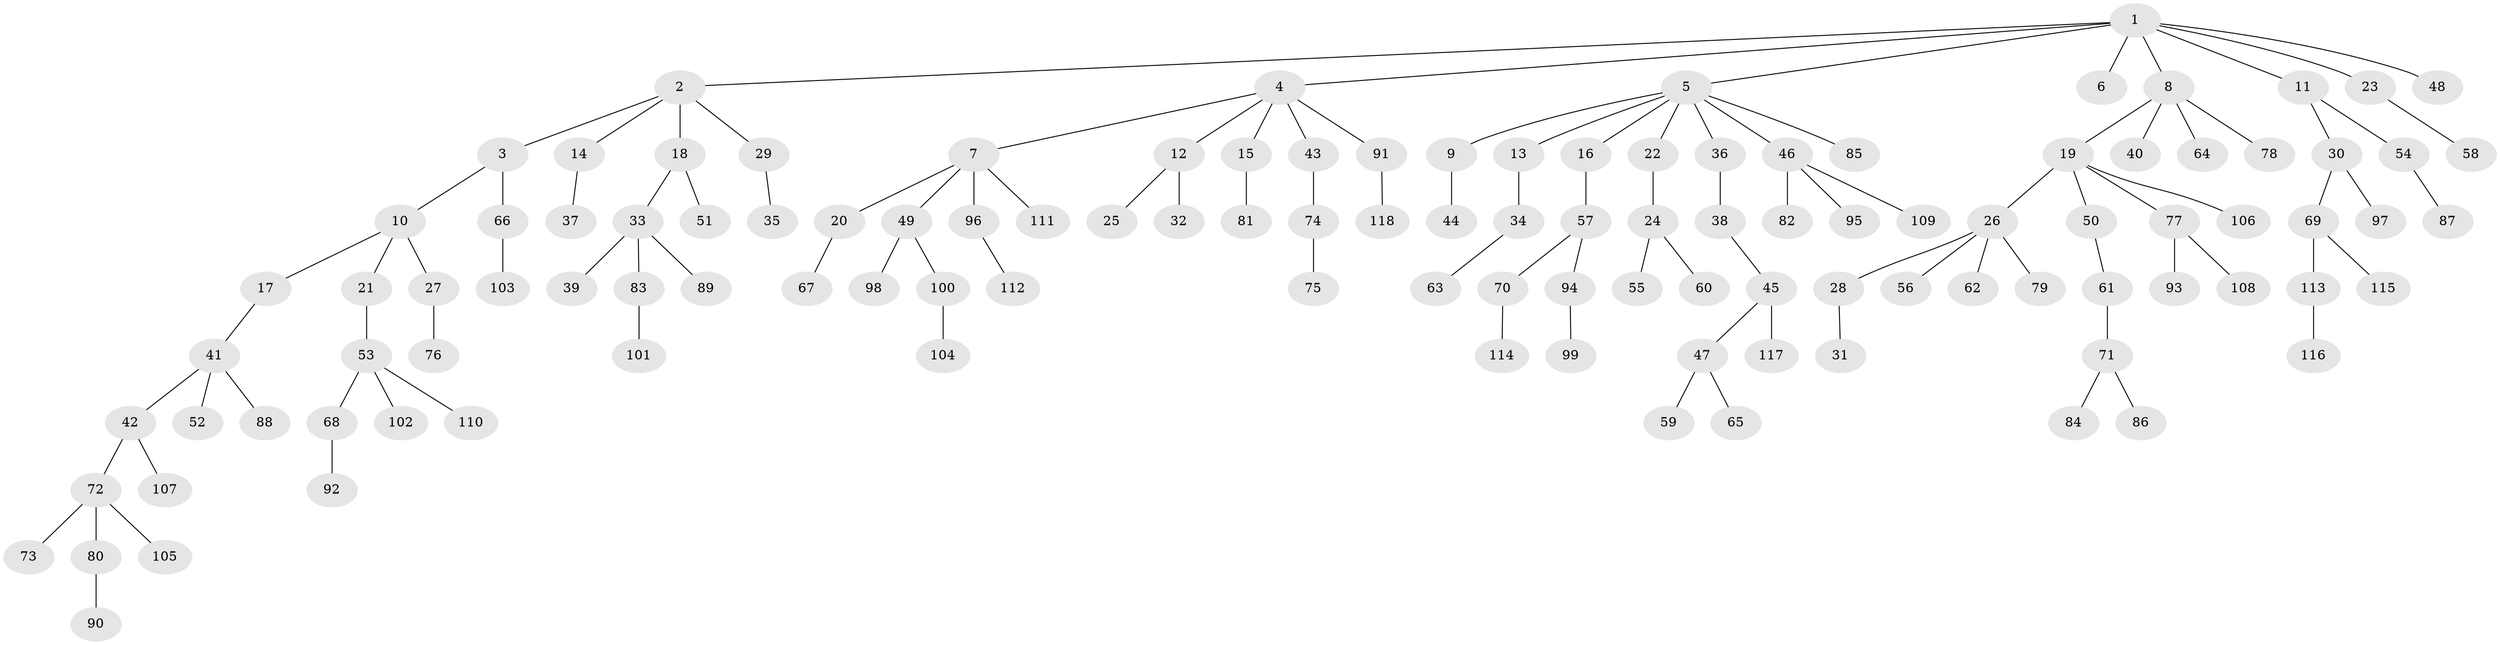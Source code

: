 // Generated by graph-tools (version 1.1) at 2025/15/03/09/25 04:15:40]
// undirected, 118 vertices, 117 edges
graph export_dot {
graph [start="1"]
  node [color=gray90,style=filled];
  1;
  2;
  3;
  4;
  5;
  6;
  7;
  8;
  9;
  10;
  11;
  12;
  13;
  14;
  15;
  16;
  17;
  18;
  19;
  20;
  21;
  22;
  23;
  24;
  25;
  26;
  27;
  28;
  29;
  30;
  31;
  32;
  33;
  34;
  35;
  36;
  37;
  38;
  39;
  40;
  41;
  42;
  43;
  44;
  45;
  46;
  47;
  48;
  49;
  50;
  51;
  52;
  53;
  54;
  55;
  56;
  57;
  58;
  59;
  60;
  61;
  62;
  63;
  64;
  65;
  66;
  67;
  68;
  69;
  70;
  71;
  72;
  73;
  74;
  75;
  76;
  77;
  78;
  79;
  80;
  81;
  82;
  83;
  84;
  85;
  86;
  87;
  88;
  89;
  90;
  91;
  92;
  93;
  94;
  95;
  96;
  97;
  98;
  99;
  100;
  101;
  102;
  103;
  104;
  105;
  106;
  107;
  108;
  109;
  110;
  111;
  112;
  113;
  114;
  115;
  116;
  117;
  118;
  1 -- 2;
  1 -- 4;
  1 -- 5;
  1 -- 6;
  1 -- 8;
  1 -- 11;
  1 -- 23;
  1 -- 48;
  2 -- 3;
  2 -- 14;
  2 -- 18;
  2 -- 29;
  3 -- 10;
  3 -- 66;
  4 -- 7;
  4 -- 12;
  4 -- 15;
  4 -- 43;
  4 -- 91;
  5 -- 9;
  5 -- 13;
  5 -- 16;
  5 -- 22;
  5 -- 36;
  5 -- 46;
  5 -- 85;
  7 -- 20;
  7 -- 49;
  7 -- 96;
  7 -- 111;
  8 -- 19;
  8 -- 40;
  8 -- 64;
  8 -- 78;
  9 -- 44;
  10 -- 17;
  10 -- 21;
  10 -- 27;
  11 -- 30;
  11 -- 54;
  12 -- 25;
  12 -- 32;
  13 -- 34;
  14 -- 37;
  15 -- 81;
  16 -- 57;
  17 -- 41;
  18 -- 33;
  18 -- 51;
  19 -- 26;
  19 -- 50;
  19 -- 77;
  19 -- 106;
  20 -- 67;
  21 -- 53;
  22 -- 24;
  23 -- 58;
  24 -- 55;
  24 -- 60;
  26 -- 28;
  26 -- 56;
  26 -- 62;
  26 -- 79;
  27 -- 76;
  28 -- 31;
  29 -- 35;
  30 -- 69;
  30 -- 97;
  33 -- 39;
  33 -- 83;
  33 -- 89;
  34 -- 63;
  36 -- 38;
  38 -- 45;
  41 -- 42;
  41 -- 52;
  41 -- 88;
  42 -- 72;
  42 -- 107;
  43 -- 74;
  45 -- 47;
  45 -- 117;
  46 -- 82;
  46 -- 95;
  46 -- 109;
  47 -- 59;
  47 -- 65;
  49 -- 98;
  49 -- 100;
  50 -- 61;
  53 -- 68;
  53 -- 102;
  53 -- 110;
  54 -- 87;
  57 -- 70;
  57 -- 94;
  61 -- 71;
  66 -- 103;
  68 -- 92;
  69 -- 113;
  69 -- 115;
  70 -- 114;
  71 -- 84;
  71 -- 86;
  72 -- 73;
  72 -- 80;
  72 -- 105;
  74 -- 75;
  77 -- 93;
  77 -- 108;
  80 -- 90;
  83 -- 101;
  91 -- 118;
  94 -- 99;
  96 -- 112;
  100 -- 104;
  113 -- 116;
}
